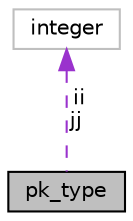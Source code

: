 digraph "pk_type"
{
 // INTERACTIVE_SVG=YES
 // LATEX_PDF_SIZE
  edge [fontname="Helvetica",fontsize="10",labelfontname="Helvetica",labelfontsize="10"];
  node [fontname="Helvetica",fontsize="10",shape=record];
  Node1 [label="pk_type",height=0.2,width=0.4,color="black", fillcolor="grey75", style="filled", fontcolor="black",tooltip="Type to dereference packed index from global indices."];
  Node2 -> Node1 [dir="back",color="darkorchid3",fontsize="10",style="dashed",label=" ii\njj" ,fontname="Helvetica"];
  Node2 [label="integer",height=0.2,width=0.4,color="grey75", fillcolor="white", style="filled",tooltip=" "];
}
